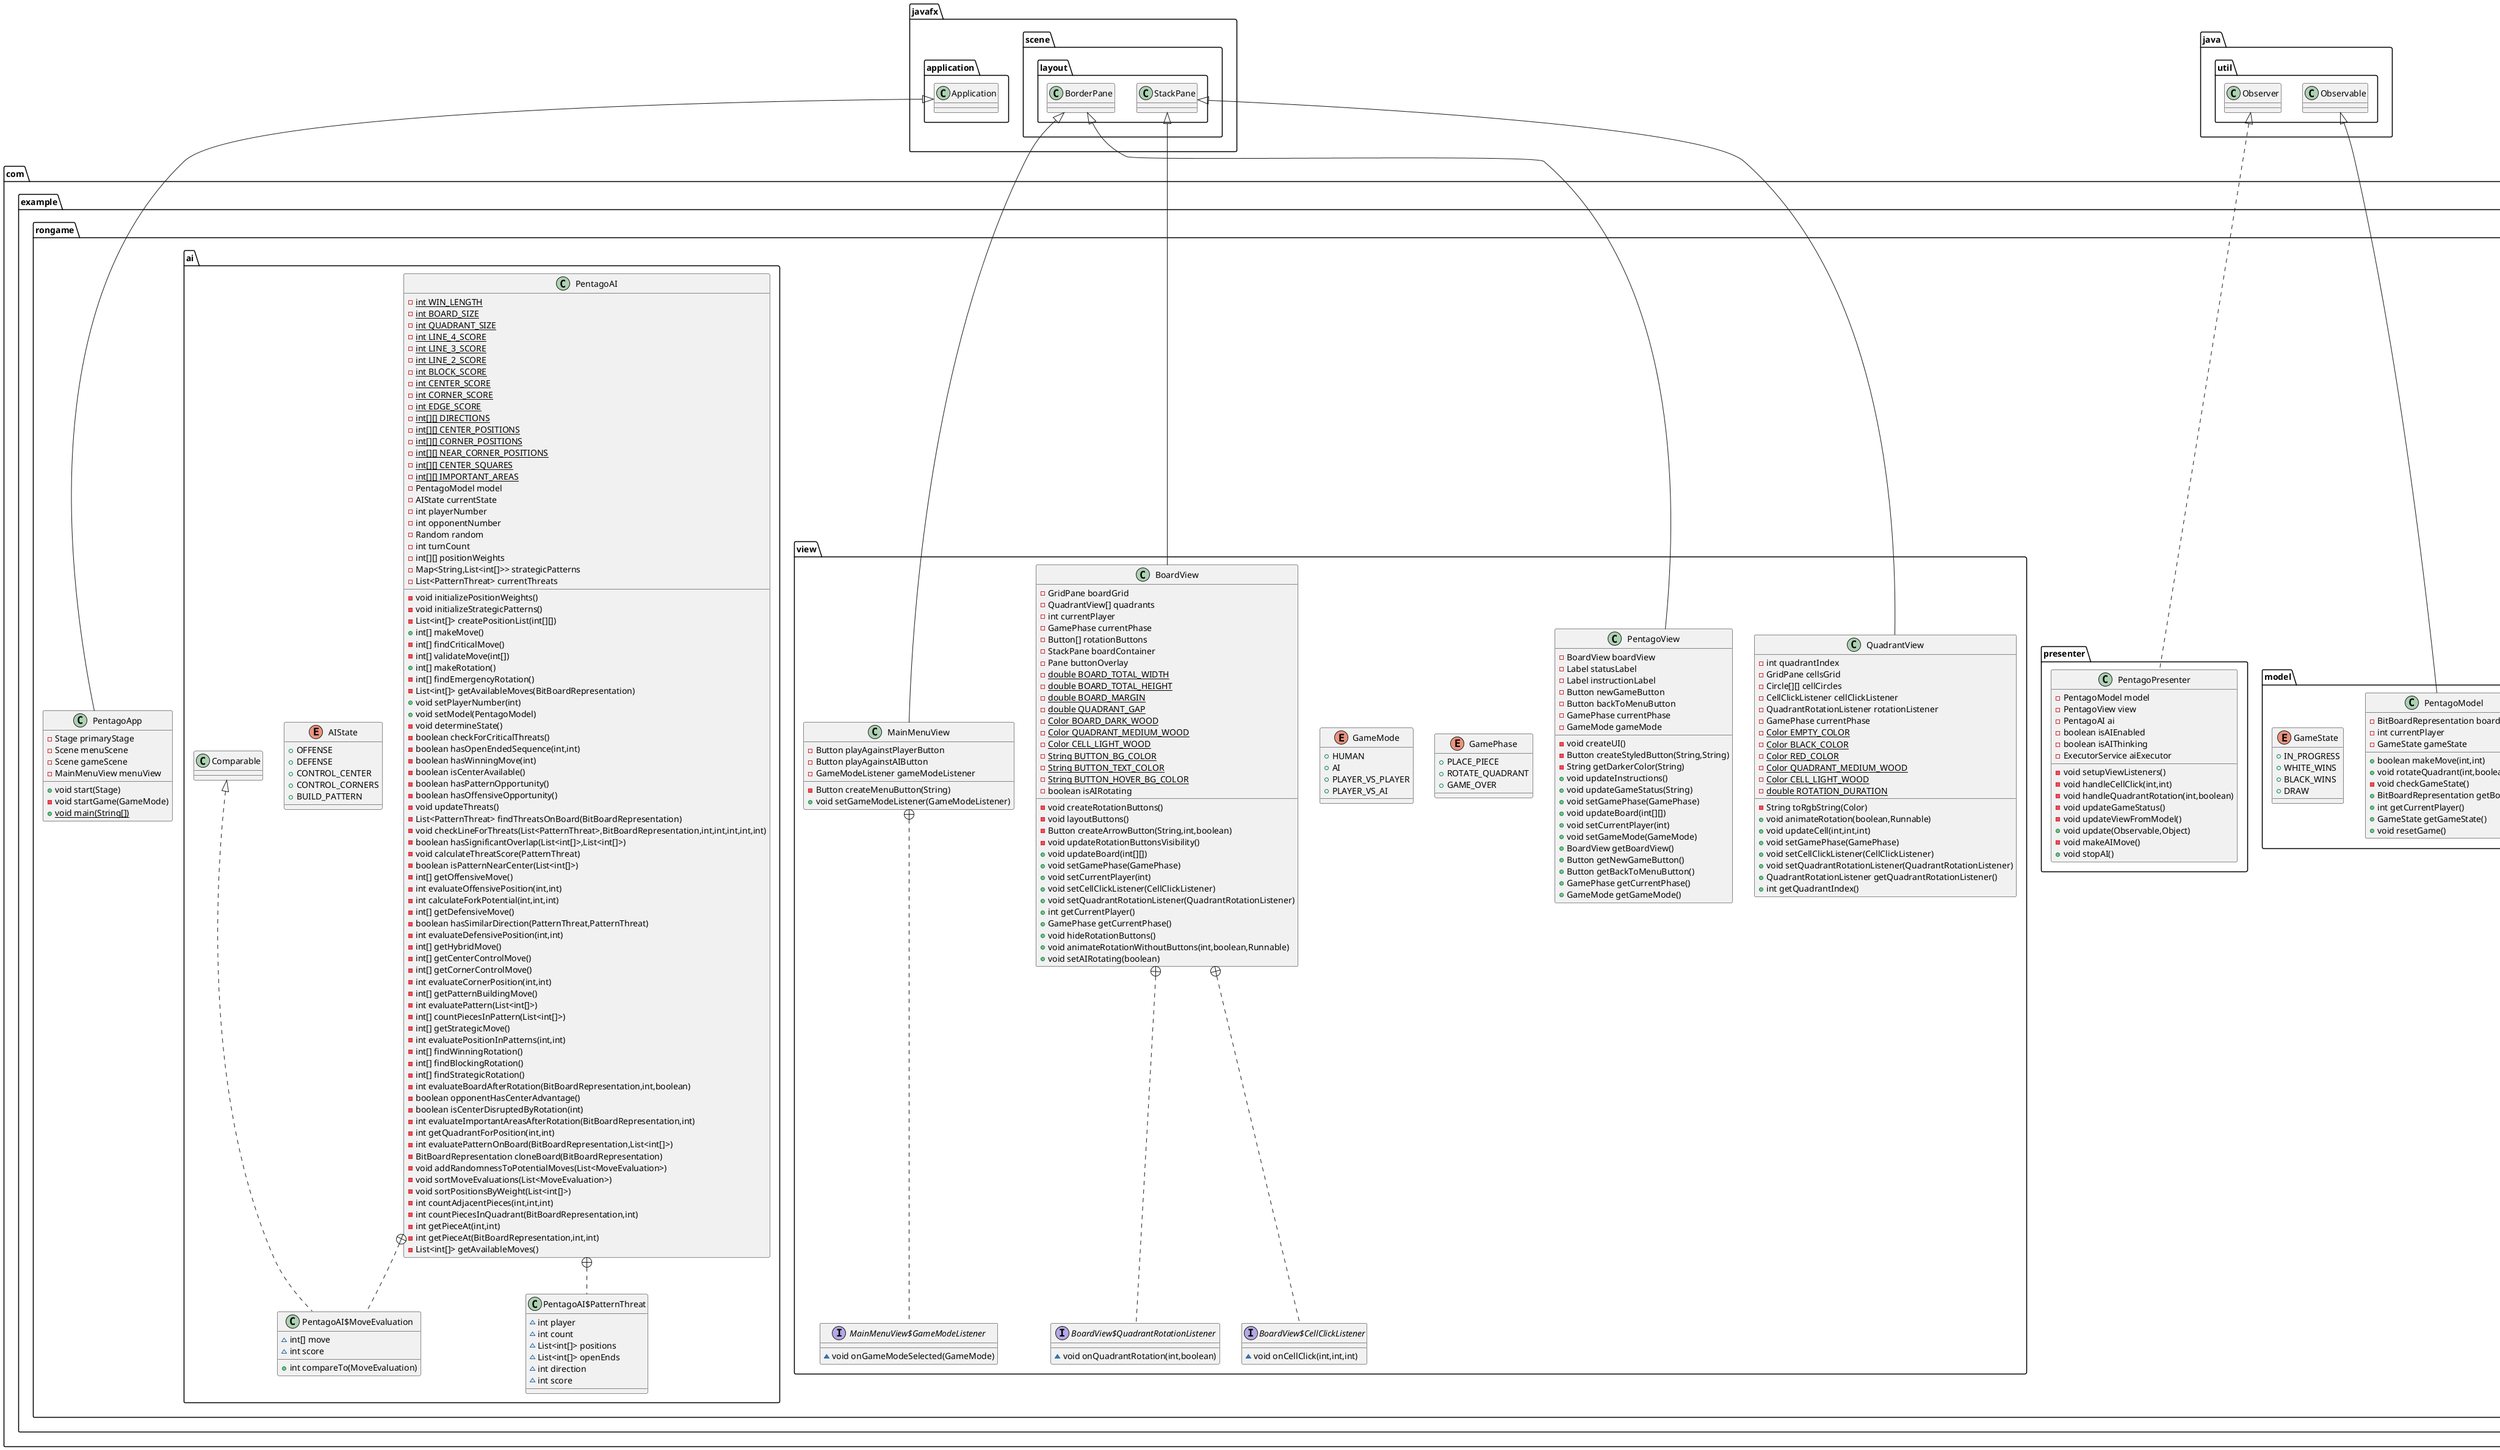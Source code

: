 @startuml
class com.example.rongame.model.BitBoardRepresentation {
- long blackBoard
- long whiteBoard
- {static} int BOARD_SIZE
- {static} int WINNING_LENGTH
+ boolean isPositionEmpty(int)
+ void placePiece(int,int)
+ int getPieceAt(int,int)
+ void rotateQuadrant(int,boolean)
+ boolean hasWinningLine(int)
+ boolean isBoardFull()
}


class com.example.rongame.view.QuadrantView {
- int quadrantIndex
- GridPane cellsGrid
- Circle[][] cellCircles
- CellClickListener cellClickListener
- QuadrantRotationListener rotationListener
- GamePhase currentPhase
- {static} Color EMPTY_COLOR
- {static} Color BLACK_COLOR
- {static} Color RED_COLOR
- {static} Color QUADRANT_MEDIUM_WOOD
- {static} Color CELL_LIGHT_WOOD
- {static} double ROTATION_DURATION
- String toRgbString(Color)
+ void animateRotation(boolean,Runnable)
+ void updateCell(int,int,int)
+ void setGamePhase(GamePhase)
+ void setCellClickListener(CellClickListener)
+ void setQuadrantRotationListener(QuadrantRotationListener)
+ QuadrantRotationListener getQuadrantRotationListener()
+ int getQuadrantIndex()
}


class com.example.rongame.presenter.PentagoPresenter {
- PentagoModel model
- PentagoView view
- PentagoAI ai
- boolean isAIEnabled
- boolean isAIThinking
- ExecutorService aiExecutor
- void setupViewListeners()
- void handleCellClick(int,int)
- void handleQuadrantRotation(int,boolean)
- void updateGameStatus()
- void updateViewFromModel()
+ void update(Observable,Object)
- void makeAIMove()
+ void stopAI()
}


class com.example.rongame.view.PentagoView {
- BoardView boardView
- Label statusLabel
- Label instructionLabel
- Button newGameButton
- Button backToMenuButton
- GamePhase currentPhase
- GameMode gameMode
- void createUI()
- Button createStyledButton(String,String)
- String getDarkerColor(String)
+ void updateInstructions()
+ void updateGameStatus(String)
+ void setGamePhase(GamePhase)
+ void updateBoard(int[][])
+ void setCurrentPlayer(int)
+ void setGameMode(GameMode)
+ BoardView getBoardView()
+ Button getNewGameButton()
+ Button getBackToMenuButton()
+ GamePhase getCurrentPhase()
+ GameMode getGameMode()
}


enum com.example.rongame.view.GamePhase {
+  PLACE_PIECE
+  ROTATE_QUADRANT
+  GAME_OVER
}

enum com.example.rongame.view.GameMode {
+  HUMAN
+  AI
}

class com.example.rongame.PentagoApp {
- Stage primaryStage
- Scene menuScene
- Scene gameScene
- MainMenuView menuView
+ void start(Stage)
- void startGame(GameMode)
+ {static} void main(String[])
}


class com.example.rongame.view.MainMenuView {
- Button playAgainstPlayerButton
- Button playAgainstAIButton
- GameModeListener gameModeListener
- Button createMenuButton(String)
+ void setGameModeListener(GameModeListener)
}


enum com.example.rongame.view.GameMode {
+  PLAYER_VS_PLAYER
+  PLAYER_VS_AI
}

interface com.example.rongame.view.MainMenuView$GameModeListener {
~ void onGameModeSelected(GameMode)
}

class com.example.rongame.ai.PentagoAI {
- {static} int WIN_LENGTH
- {static} int BOARD_SIZE
- {static} int QUADRANT_SIZE
- {static} int LINE_4_SCORE
- {static} int LINE_3_SCORE
- {static} int LINE_2_SCORE
- {static} int BLOCK_SCORE
- {static} int CENTER_SCORE
- {static} int CORNER_SCORE
- {static} int EDGE_SCORE
- {static} int[][] DIRECTIONS
- {static} int[][] CENTER_POSITIONS
- {static} int[][] CORNER_POSITIONS
- {static} int[][] NEAR_CORNER_POSITIONS
- {static} int[][] CENTER_SQUARES
- {static} int[][] IMPORTANT_AREAS
- PentagoModel model
- AIState currentState
- int playerNumber
- int opponentNumber
- Random random
- int turnCount
- int[][] positionWeights
- Map<String,List<int[]>> strategicPatterns
- List<PatternThreat> currentThreats
- void initializePositionWeights()
- void initializeStrategicPatterns()
- List<int[]> createPositionList(int[][])
+ int[] makeMove()
- int[] findCriticalMove()
- int[] validateMove(int[])
+ int[] makeRotation()
- int[] findEmergencyRotation()
- List<int[]> getAvailableMoves(BitBoardRepresentation)
+ void setPlayerNumber(int)
+ void setModel(PentagoModel)
- void determineState()
- boolean checkForCriticalThreats()
- boolean hasOpenEndedSequence(int,int)
- boolean hasWinningMove(int)
- boolean isCenterAvailable()
- boolean hasPatternOpportunity()
- boolean hasOffensiveOpportunity()
- void updateThreats()
- List<PatternThreat> findThreatsOnBoard(BitBoardRepresentation)
- void checkLineForThreats(List<PatternThreat>,BitBoardRepresentation,int,int,int,int,int)
- boolean hasSignificantOverlap(List<int[]>,List<int[]>)
- void calculateThreatScore(PatternThreat)
- boolean isPatternNearCenter(List<int[]>)
- int[] getOffensiveMove()
- int evaluateOffensivePosition(int,int)
- int calculateForkPotential(int,int,int)
- int[] getDefensiveMove()
- boolean hasSimilarDirection(PatternThreat,PatternThreat)
- int evaluateDefensivePosition(int,int)
- int[] getHybridMove()
- int[] getCenterControlMove()
- int[] getCornerControlMove()
- int evaluateCornerPosition(int,int)
- int[] getPatternBuildingMove()
- int evaluatePattern(List<int[]>)
- int[] countPiecesInPattern(List<int[]>)
- int[] getStrategicMove()
- int evaluatePositionInPatterns(int,int)
- int[] findWinningRotation()
- int[] findBlockingRotation()
- int[] findStrategicRotation()
- int evaluateBoardAfterRotation(BitBoardRepresentation,int,boolean)
- boolean opponentHasCenterAdvantage()
- boolean isCenterDisruptedByRotation(int)
- int evaluateImportantAreasAfterRotation(BitBoardRepresentation,int)
- int getQuadrantForPosition(int,int)
- int evaluatePatternOnBoard(BitBoardRepresentation,List<int[]>)
- BitBoardRepresentation cloneBoard(BitBoardRepresentation)
- void addRandomnessToPotentialMoves(List<MoveEvaluation>)
- void sortMoveEvaluations(List<MoveEvaluation>)
- void sortPositionsByWeight(List<int[]>)
- int countAdjacentPieces(int,int,int)
- int countPiecesInQuadrant(BitBoardRepresentation,int)
- int getPieceAt(int,int)
- int getPieceAt(BitBoardRepresentation,int,int)
- List<int[]> getAvailableMoves()
}


enum com.example.rongame.ai.AIState {
+  OFFENSE
+  DEFENSE
+  CONTROL_CENTER
+  CONTROL_CORNERS
+  BUILD_PATTERN
}

class com.example.rongame.ai.PentagoAI$PatternThreat {
~ int player
~ int count
~ List<int[]> positions
~ List<int[]> openEnds
~ int direction
~ int score
}

class com.example.rongame.ai.PentagoAI$MoveEvaluation {
~ int[] move
~ int score
+ int compareTo(MoveEvaluation)
}


class com.example.rongame.view.BoardView {
- GridPane boardGrid
- QuadrantView[] quadrants
- int currentPlayer
- GamePhase currentPhase
- Button[] rotationButtons
- StackPane boardContainer
- Pane buttonOverlay
- {static} double BOARD_TOTAL_WIDTH
- {static} double BOARD_TOTAL_HEIGHT
- {static} double BOARD_MARGIN
- {static} double QUADRANT_GAP
- {static} Color BOARD_DARK_WOOD
- {static} Color QUADRANT_MEDIUM_WOOD
- {static} Color CELL_LIGHT_WOOD
- {static} String BUTTON_BG_COLOR
- {static} String BUTTON_TEXT_COLOR
- {static} String BUTTON_HOVER_BG_COLOR
- boolean isAIRotating
- void createRotationButtons()
- void layoutButtons()
- Button createArrowButton(String,int,boolean)
- void updateRotationButtonsVisibility()
+ void updateBoard(int[][])
+ void setGamePhase(GamePhase)
+ void setCurrentPlayer(int)
+ void setCellClickListener(CellClickListener)
+ void setQuadrantRotationListener(QuadrantRotationListener)
+ int getCurrentPlayer()
+ GamePhase getCurrentPhase()
+ void hideRotationButtons()
+ void animateRotationWithoutButtons(int,boolean,Runnable)
+ void setAIRotating(boolean)
}


interface com.example.rongame.view.BoardView$CellClickListener {
~ void onCellClick(int,int,int)
}

interface com.example.rongame.view.BoardView$QuadrantRotationListener {
~ void onQuadrantRotation(int,boolean)
}

class com.example.rongame.model.PentagoModel {
- BitBoardRepresentation board
- int currentPlayer
- GameState gameState
+ boolean makeMove(int,int)
+ void rotateQuadrant(int,boolean)
- void checkGameState()
+ BitBoardRepresentation getBoard()
+ int getCurrentPlayer()
+ GameState getGameState()
+ void resetGame()
}


enum com.example.rongame.model.GameState {
+  IN_PROGRESS
+  WHITE_WINS
+  BLACK_WINS
+  DRAW
}



javafx.scene.layout.StackPane <|-- com.example.rongame.view.QuadrantView
java.util.Observer <|.. com.example.rongame.presenter.PentagoPresenter
javafx.scene.layout.BorderPane <|-- com.example.rongame.view.PentagoView
javafx.application.Application <|-- com.example.rongame.PentagoApp
javafx.scene.layout.BorderPane <|-- com.example.rongame.view.MainMenuView
com.example.rongame.view.MainMenuView +.. com.example.rongame.view.MainMenuView$GameModeListener
com.example.rongame.ai.PentagoAI +.. com.example.rongame.ai.PentagoAI$PatternThreat
com.example.rongame.ai.PentagoAI +.. com.example.rongame.ai.PentagoAI$MoveEvaluation
com.example.rongame.ai.Comparable <|.. com.example.rongame.ai.PentagoAI$MoveEvaluation
javafx.scene.layout.StackPane <|-- com.example.rongame.view.BoardView
com.example.rongame.view.BoardView +.. com.example.rongame.view.BoardView$CellClickListener
com.example.rongame.view.BoardView +.. com.example.rongame.view.BoardView$QuadrantRotationListener
java.util.Observable <|-- com.example.rongame.model.PentagoModel
@enduml